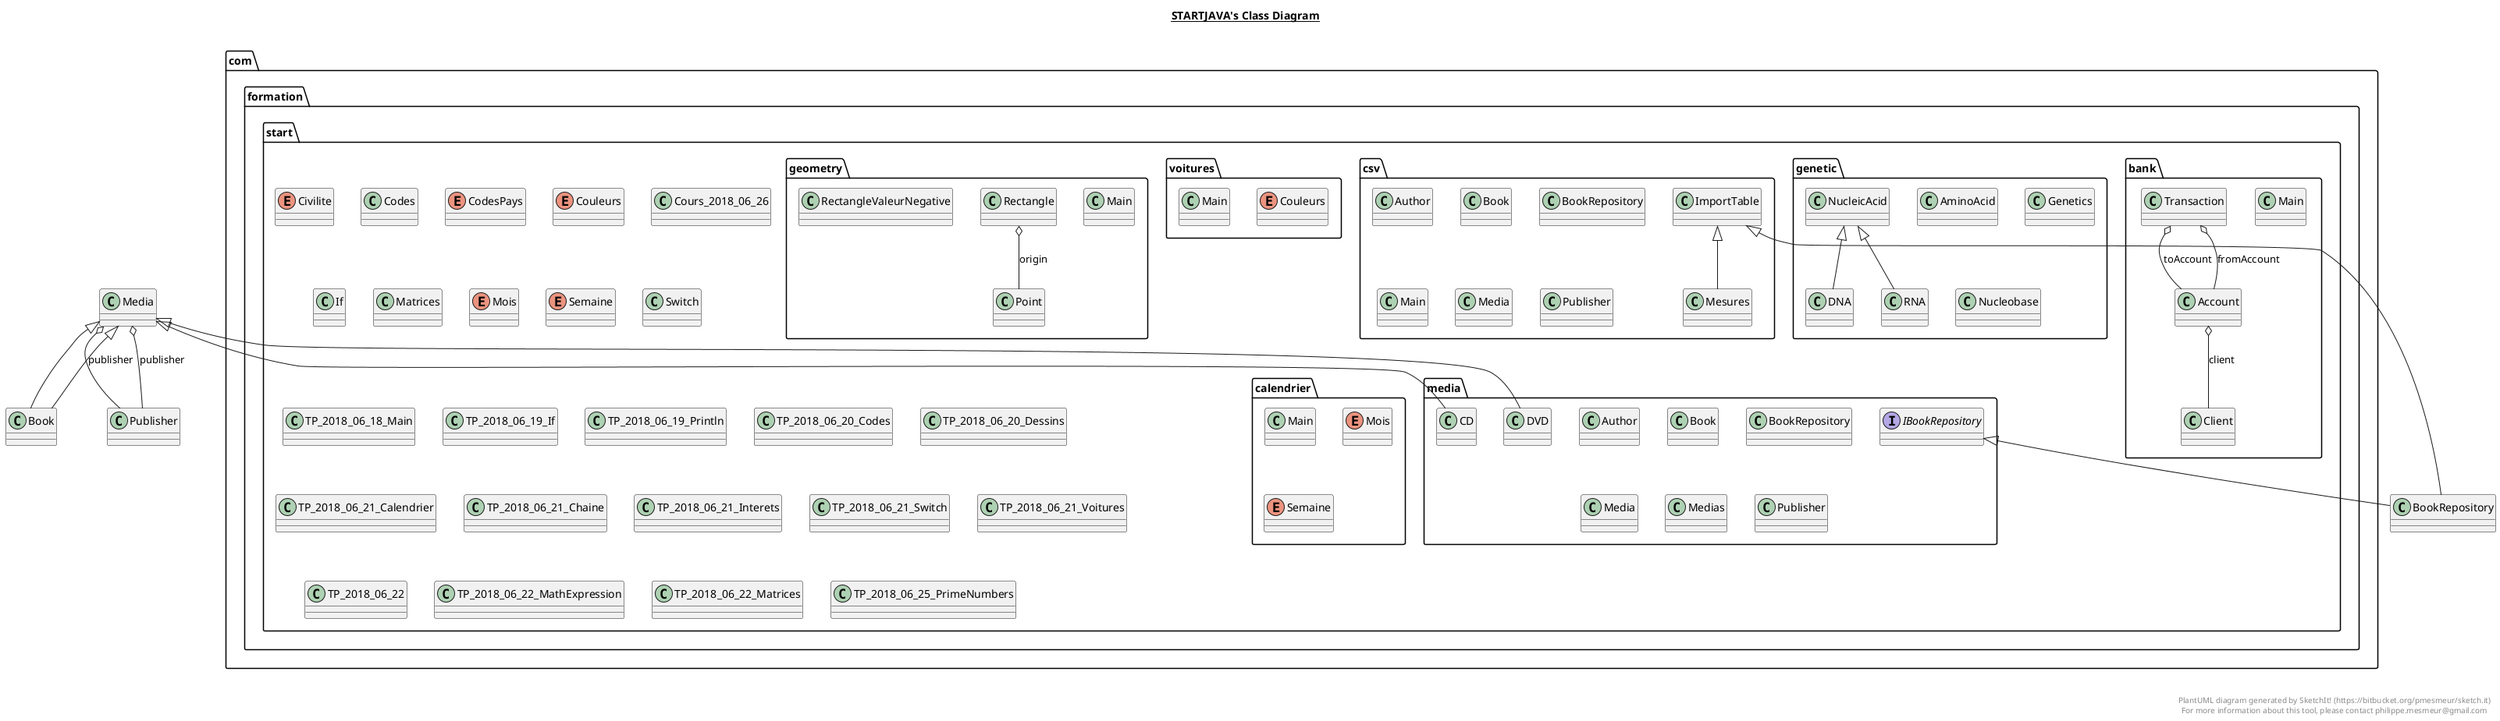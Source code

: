 @startuml

title __STARTJAVA's Class Diagram__\n

  package com.formation.start {
    package com.formation.start.bank {
      class Account {
      }
    }
  }
  

  package com.formation.start {
    package com.formation.start.genetic {
      class AminoAcid {
      }
    }
  }
  

  package com.formation.start {
    package com.formation.start.csv {
      class Author {
      }
    }
  }
  

  package com.formation.start {
    package com.formation.start.media {
      class Author {
      }
    }
  }
  

  package com.formation.start {
    package com.formation.start.csv {
      class Book {
      }
    }
  }
  

  package com.formation.start {
    package com.formation.start.media {
      class Book {
      }
    }
  }
  

  package com.formation.start {
    package com.formation.start.media {
      class BookRepository {
      }
    }
  }
  

  package com.formation.start {
    package com.formation.start.csv {
      class BookRepository {
      }
    }
  }
  

  package com.formation.start {
    package com.formation.start.media {
      class CD {
      }
    }
  }
  

  package com.formation.start {
    enum Civilite {
    }
  }
  

  package com.formation.start {
    package com.formation.start.bank {
      class Client {
      }
    }
  }
  

  package com.formation.start {
    class Codes {
    }
  }
  

  package com.formation.start {
    enum CodesPays {
    }
  }
  

  package com.formation.start {
    enum Couleurs {
    }
  }
  

  package com.formation.start {
    package com.formation.start.voitures {
      enum Couleurs {
      }
    }
  }
  

  package com.formation.start {
    class Cours_2018_06_26 {
    }
  }
  

  package com.formation.start {
    package com.formation.start.genetic {
      class DNA {
      }
    }
  }
  

  package com.formation.start {
    package com.formation.start.media {
      class DVD {
      }
    }
  }
  

  package com.formation.start {
    package com.formation.start.genetic {
      class Genetics {
      }
    }
  }
  

  package com.formation.start {
    package com.formation.start.media {
      interface IBookRepository {
      }
    }
  }
  

  package com.formation.start {
    class If {
    }
  }
  

  package com.formation.start {
    package com.formation.start.csv {
      class ImportTable {
      }
    }
  }
  

  package com.formation.start {
    package com.formation.start.calendrier {
      class Main {
      }
    }
  }
  

  package com.formation.start {
    package com.formation.start.csv {
      class Main {
      }
    }
  }
  

  package com.formation.start {
    package com.formation.start.voitures {
      class Main {
      }
    }
  }
  

  package com.formation.start {
    package com.formation.start.geometry {
      class Main {
      }
    }
  }
  

  package com.formation.start {
    package com.formation.start.bank {
      class Main {
      }
    }
  }
  

  package com.formation.start {
    class Matrices {
    }
  }
  

  package com.formation.start {
    package com.formation.start.media {
      class Media {
      }
    }
  }
  

  package com.formation.start {
    package com.formation.start.csv {
      class Media {
      }
    }
  }
  

  package com.formation.start {
    package com.formation.start.media {
      class Medias {
      }
    }
  }
  

  package com.formation.start {
    package com.formation.start.csv {
      class Mesures {
      }
    }
  }
  

  package com.formation.start {
    enum Mois {
    }
  }
  

  package com.formation.start {
    package com.formation.start.calendrier {
      enum Mois {
      }
    }
  }
  

  package com.formation.start {
    package com.formation.start.genetic {
      class NucleicAcid {
      }
    }
  }
  

  package com.formation.start {
    package com.formation.start.genetic {
      class Nucleobase {
      }
    }
  }
  

  package com.formation.start {
    package com.formation.start.geometry {
      class Point {
      }
    }
  }
  

  package com.formation.start {
    package com.formation.start.csv {
      class Publisher {
      }
    }
  }
  

  package com.formation.start {
    package com.formation.start.media {
      class Publisher {
      }
    }
  }
  

  package com.formation.start {
    package com.formation.start.genetic {
      class RNA {
      }
    }
  }
  

  package com.formation.start {
    package com.formation.start.geometry {
      class Rectangle {
      }
    }
  }
  

  package com.formation.start {
    package com.formation.start.geometry {
      class RectangleValeurNegative {
      }
    }
  }
  

  package com.formation.start {
    package com.formation.start.calendrier {
      enum Semaine {
      }
    }
  }
  

  package com.formation.start {
    enum Semaine {
    }
  }
  

  package com.formation.start {
    class Switch {
    }
  }
  

  package com.formation.start {
    class TP_2018_06_18_Main {
    }
  }
  

  package com.formation.start {
    class TP_2018_06_18_Main {
    }
  }
  

  package com.formation.start {
    class TP_2018_06_19_If {
    }
  }
  

  package com.formation.start {
    class TP_2018_06_19_Println {
    }
  }
  

  package com.formation.start {
    class TP_2018_06_19_Println {
    }
  }
  

  package com.formation.start {
    class TP_2018_06_20_Codes {
    }
  }
  

  package com.formation.start {
    class TP_2018_06_20_Dessins {
    }
  }
  

  package com.formation.start {
    class TP_2018_06_20_Dessins {
    }
  }
  

  package com.formation.start {
    class TP_2018_06_21_Calendrier {
    }
  }
  

  package com.formation.start {
    class TP_2018_06_21_Chaine {
    }
  }
  

  package com.formation.start {
    class TP_2018_06_21_Chaine {
    }
  }
  

  package com.formation.start {
    class TP_2018_06_21_Interets {
    }
  }
  

  package com.formation.start {
    class TP_2018_06_21_Interets {
    }
  }
  

  package com.formation.start {
    class TP_2018_06_21_Switch {
    }
  }
  

  package com.formation.start {
    class TP_2018_06_21_Voitures {
    }
  }
  

  package com.formation.start {
    class TP_2018_06_22 {
    }
  }
  

  package com.formation.start {
    class TP_2018_06_22 {
    }
  }
  

  package com.formation.start {
    class TP_2018_06_22_MathExpression {
    }
  }
  

  package com.formation.start {
    class TP_2018_06_22_MathExpression {
    }
  }
  

  package com.formation.start {
    class TP_2018_06_22_Matrices {
    }
  }
  

  package com.formation.start {
    class TP_2018_06_25_PrimeNumbers {
    }
  }
  

  package com.formation.start {
    class TP_2018_06_25_PrimeNumbers {
    }
  }
  

  package com.formation.start {
    package com.formation.start.bank {
      class Transaction {
      }
    }
  }
  

  Account o-- Client : client
  Book -up-|> Media
  Book -up-|> Media
  BookRepository -up-|> IBookRepository
  BookRepository -up-|> ImportTable
  CD -up-|> Media
  DNA -up-|> NucleicAcid
  DVD -up-|> Media
  Media o-- Publisher : publisher
  Media o-- Publisher : publisher
  Mesures -up-|> ImportTable
  RNA -up-|> NucleicAcid
  Rectangle o-- Point : origin
  Transaction o-- Account : toAccount
  Transaction o-- Account : fromAccount


right footer


PlantUML diagram generated by SketchIt! (https://bitbucket.org/pmesmeur/sketch.it)
For more information about this tool, please contact philippe.mesmeur@gmail.com
endfooter

@enduml
